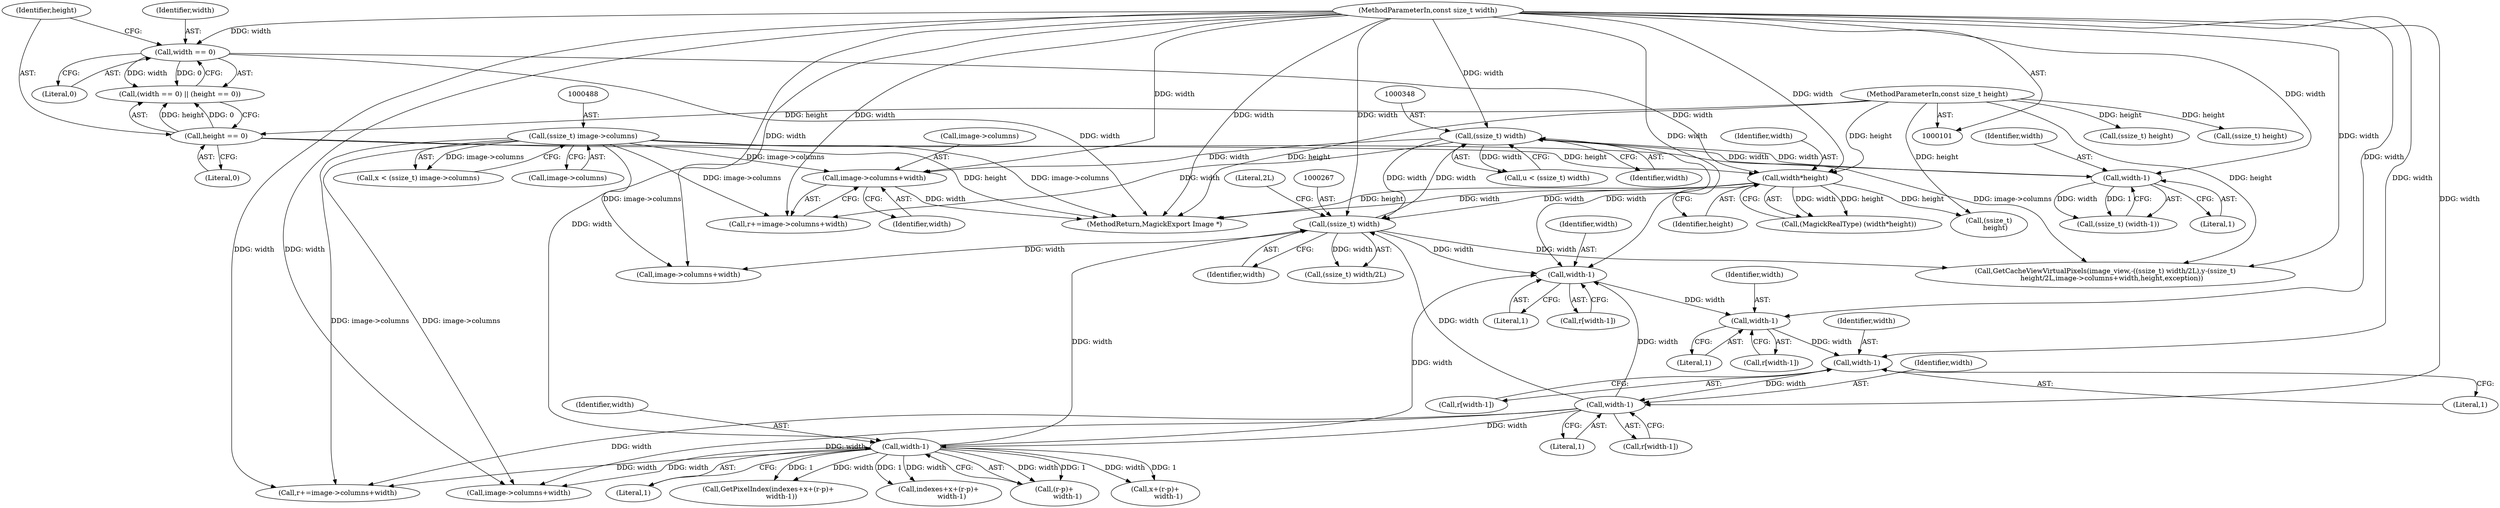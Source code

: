 digraph "0_ImageMagick6_35c7032723d85eee7318ff6c82f031fa2666b773@pointer" {
"1000476" [label="(Call,image->columns+width)"];
"1000487" [label="(Call,(ssize_t) image->columns)"];
"1000347" [label="(Call,(ssize_t) width)"];
"1000358" [label="(Call,width-1)"];
"1000103" [label="(MethodParameterIn,const size_t width)"];
"1000266" [label="(Call,(ssize_t) width)"];
"1000218" [label="(Call,width*height)"];
"1000175" [label="(Call,width == 0)"];
"1000178" [label="(Call,height == 0)"];
"1000104" [label="(MethodParameterIn,const size_t height)"];
"1000675" [label="(Call,width-1)"];
"1000650" [label="(Call,width-1)"];
"1000639" [label="(Call,width-1)"];
"1000628" [label="(Call,width-1)"];
"1000617" [label="(Call,width-1)"];
"1000266" [label="(Call,(ssize_t) width)"];
"1000356" [label="(Call,(ssize_t) (width-1))"];
"1000615" [label="(Call,r[width-1])"];
"1000179" [label="(Identifier,height)"];
"1000269" [label="(Literal,2L)"];
"1000651" [label="(Identifier,width)"];
"1000103" [label="(MethodParameterIn,const size_t width)"];
"1000104" [label="(MethodParameterIn,const size_t height)"];
"1000678" [label="(Call,r+=image->columns+width)"];
"1000219" [label="(Identifier,width)"];
"1000652" [label="(Literal,1)"];
"1000619" [label="(Literal,1)"];
"1000648" [label="(Call,r[width-1])"];
"1000175" [label="(Call,width == 0)"];
"1000641" [label="(Literal,1)"];
"1000485" [label="(Call,x < (ssize_t) image->columns)"];
"1000639" [label="(Call,width-1)"];
"1000667" [label="(Call,indexes+x+(r-p)+\n            width-1)"];
"1000669" [label="(Call,x+(r-p)+\n            width-1)"];
"1000628" [label="(Call,width-1)"];
"1000476" [label="(Call,image->columns+width)"];
"1000262" [label="(Call,GetCacheViewVirtualPixels(image_view,-((ssize_t) width/2L),y-(ssize_t)\n      height/2L,image->columns+width,height,exception))"];
"1000220" [label="(Identifier,height)"];
"1000174" [label="(Call,(width == 0) || (height == 0))"];
"1000677" [label="(Literal,1)"];
"1000480" [label="(Identifier,width)"];
"1000680" [label="(Call,image->columns+width)"];
"1000176" [label="(Identifier,width)"];
"1000474" [label="(Call,r+=image->columns+width)"];
"1000358" [label="(Call,width-1)"];
"1000640" [label="(Identifier,width)"];
"1000637" [label="(Call,r[width-1])"];
"1000487" [label="(Call,(ssize_t) image->columns)"];
"1000345" [label="(Call,u < (ssize_t) width)"];
"1000618" [label="(Identifier,width)"];
"1000666" [label="(Call,GetPixelIndex(indexes+x+(r-p)+\n            width-1))"];
"1000359" [label="(Identifier,width)"];
"1000676" [label="(Identifier,width)"];
"1000265" [label="(Call,(ssize_t) width/2L)"];
"1000177" [label="(Literal,0)"];
"1000347" [label="(Call,(ssize_t) width)"];
"1000893" [label="(MethodReturn,MagickExport Image *)"];
"1000218" [label="(Call,width*height)"];
"1000477" [label="(Call,image->columns)"];
"1000277" [label="(Call,image->columns+width)"];
"1000671" [label="(Call,(r-p)+\n            width-1)"];
"1000626" [label="(Call,r[width-1])"];
"1000630" [label="(Literal,1)"];
"1000650" [label="(Call,width-1)"];
"1000180" [label="(Literal,0)"];
"1000178" [label="(Call,height == 0)"];
"1000349" [label="(Identifier,width)"];
"1000675" [label="(Call,width-1)"];
"1000617" [label="(Call,width-1)"];
"1000273" [label="(Call,(ssize_t)\n      height)"];
"1000335" [label="(Call,(ssize_t) height)"];
"1000268" [label="(Identifier,width)"];
"1000360" [label="(Literal,1)"];
"1000546" [label="(Call,(ssize_t) height)"];
"1000489" [label="(Call,image->columns)"];
"1000629" [label="(Identifier,width)"];
"1000216" [label="(Call,(MagickRealType) (width*height))"];
"1000476" -> "1000474"  [label="AST: "];
"1000476" -> "1000480"  [label="CFG: "];
"1000477" -> "1000476"  [label="AST: "];
"1000480" -> "1000476"  [label="AST: "];
"1000474" -> "1000476"  [label="CFG: "];
"1000476" -> "1000893"  [label="DDG: width"];
"1000487" -> "1000476"  [label="DDG: image->columns"];
"1000347" -> "1000476"  [label="DDG: width"];
"1000103" -> "1000476"  [label="DDG: width"];
"1000487" -> "1000485"  [label="AST: "];
"1000487" -> "1000489"  [label="CFG: "];
"1000488" -> "1000487"  [label="AST: "];
"1000489" -> "1000487"  [label="AST: "];
"1000485" -> "1000487"  [label="CFG: "];
"1000487" -> "1000893"  [label="DDG: image->columns"];
"1000487" -> "1000262"  [label="DDG: image->columns"];
"1000487" -> "1000277"  [label="DDG: image->columns"];
"1000487" -> "1000474"  [label="DDG: image->columns"];
"1000487" -> "1000485"  [label="DDG: image->columns"];
"1000487" -> "1000678"  [label="DDG: image->columns"];
"1000487" -> "1000680"  [label="DDG: image->columns"];
"1000347" -> "1000345"  [label="AST: "];
"1000347" -> "1000349"  [label="CFG: "];
"1000348" -> "1000347"  [label="AST: "];
"1000349" -> "1000347"  [label="AST: "];
"1000345" -> "1000347"  [label="CFG: "];
"1000347" -> "1000266"  [label="DDG: width"];
"1000347" -> "1000345"  [label="DDG: width"];
"1000358" -> "1000347"  [label="DDG: width"];
"1000103" -> "1000347"  [label="DDG: width"];
"1000266" -> "1000347"  [label="DDG: width"];
"1000347" -> "1000358"  [label="DDG: width"];
"1000347" -> "1000474"  [label="DDG: width"];
"1000347" -> "1000617"  [label="DDG: width"];
"1000358" -> "1000356"  [label="AST: "];
"1000358" -> "1000360"  [label="CFG: "];
"1000359" -> "1000358"  [label="AST: "];
"1000360" -> "1000358"  [label="AST: "];
"1000356" -> "1000358"  [label="CFG: "];
"1000358" -> "1000356"  [label="DDG: width"];
"1000358" -> "1000356"  [label="DDG: 1"];
"1000103" -> "1000358"  [label="DDG: width"];
"1000103" -> "1000101"  [label="AST: "];
"1000103" -> "1000893"  [label="DDG: width"];
"1000103" -> "1000175"  [label="DDG: width"];
"1000103" -> "1000218"  [label="DDG: width"];
"1000103" -> "1000266"  [label="DDG: width"];
"1000103" -> "1000262"  [label="DDG: width"];
"1000103" -> "1000277"  [label="DDG: width"];
"1000103" -> "1000474"  [label="DDG: width"];
"1000103" -> "1000617"  [label="DDG: width"];
"1000103" -> "1000628"  [label="DDG: width"];
"1000103" -> "1000639"  [label="DDG: width"];
"1000103" -> "1000650"  [label="DDG: width"];
"1000103" -> "1000675"  [label="DDG: width"];
"1000103" -> "1000678"  [label="DDG: width"];
"1000103" -> "1000680"  [label="DDG: width"];
"1000266" -> "1000265"  [label="AST: "];
"1000266" -> "1000268"  [label="CFG: "];
"1000267" -> "1000266"  [label="AST: "];
"1000268" -> "1000266"  [label="AST: "];
"1000269" -> "1000266"  [label="CFG: "];
"1000266" -> "1000265"  [label="DDG: width"];
"1000218" -> "1000266"  [label="DDG: width"];
"1000675" -> "1000266"  [label="DDG: width"];
"1000650" -> "1000266"  [label="DDG: width"];
"1000266" -> "1000262"  [label="DDG: width"];
"1000266" -> "1000277"  [label="DDG: width"];
"1000266" -> "1000617"  [label="DDG: width"];
"1000218" -> "1000216"  [label="AST: "];
"1000218" -> "1000220"  [label="CFG: "];
"1000219" -> "1000218"  [label="AST: "];
"1000220" -> "1000218"  [label="AST: "];
"1000216" -> "1000218"  [label="CFG: "];
"1000218" -> "1000893"  [label="DDG: width"];
"1000218" -> "1000893"  [label="DDG: height"];
"1000218" -> "1000216"  [label="DDG: width"];
"1000218" -> "1000216"  [label="DDG: height"];
"1000175" -> "1000218"  [label="DDG: width"];
"1000178" -> "1000218"  [label="DDG: height"];
"1000104" -> "1000218"  [label="DDG: height"];
"1000218" -> "1000273"  [label="DDG: height"];
"1000175" -> "1000174"  [label="AST: "];
"1000175" -> "1000177"  [label="CFG: "];
"1000176" -> "1000175"  [label="AST: "];
"1000177" -> "1000175"  [label="AST: "];
"1000179" -> "1000175"  [label="CFG: "];
"1000174" -> "1000175"  [label="CFG: "];
"1000175" -> "1000893"  [label="DDG: width"];
"1000175" -> "1000174"  [label="DDG: width"];
"1000175" -> "1000174"  [label="DDG: 0"];
"1000178" -> "1000174"  [label="AST: "];
"1000178" -> "1000180"  [label="CFG: "];
"1000179" -> "1000178"  [label="AST: "];
"1000180" -> "1000178"  [label="AST: "];
"1000174" -> "1000178"  [label="CFG: "];
"1000178" -> "1000893"  [label="DDG: height"];
"1000178" -> "1000174"  [label="DDG: height"];
"1000178" -> "1000174"  [label="DDG: 0"];
"1000104" -> "1000178"  [label="DDG: height"];
"1000104" -> "1000101"  [label="AST: "];
"1000104" -> "1000893"  [label="DDG: height"];
"1000104" -> "1000273"  [label="DDG: height"];
"1000104" -> "1000262"  [label="DDG: height"];
"1000104" -> "1000335"  [label="DDG: height"];
"1000104" -> "1000546"  [label="DDG: height"];
"1000675" -> "1000671"  [label="AST: "];
"1000675" -> "1000677"  [label="CFG: "];
"1000676" -> "1000675"  [label="AST: "];
"1000677" -> "1000675"  [label="AST: "];
"1000671" -> "1000675"  [label="CFG: "];
"1000675" -> "1000617"  [label="DDG: width"];
"1000675" -> "1000666"  [label="DDG: width"];
"1000675" -> "1000666"  [label="DDG: 1"];
"1000675" -> "1000667"  [label="DDG: width"];
"1000675" -> "1000667"  [label="DDG: 1"];
"1000675" -> "1000669"  [label="DDG: width"];
"1000675" -> "1000669"  [label="DDG: 1"];
"1000675" -> "1000671"  [label="DDG: width"];
"1000675" -> "1000671"  [label="DDG: 1"];
"1000650" -> "1000675"  [label="DDG: width"];
"1000675" -> "1000678"  [label="DDG: width"];
"1000675" -> "1000680"  [label="DDG: width"];
"1000650" -> "1000648"  [label="AST: "];
"1000650" -> "1000652"  [label="CFG: "];
"1000651" -> "1000650"  [label="AST: "];
"1000652" -> "1000650"  [label="AST: "];
"1000648" -> "1000650"  [label="CFG: "];
"1000650" -> "1000617"  [label="DDG: width"];
"1000639" -> "1000650"  [label="DDG: width"];
"1000650" -> "1000678"  [label="DDG: width"];
"1000650" -> "1000680"  [label="DDG: width"];
"1000639" -> "1000637"  [label="AST: "];
"1000639" -> "1000641"  [label="CFG: "];
"1000640" -> "1000639"  [label="AST: "];
"1000641" -> "1000639"  [label="AST: "];
"1000637" -> "1000639"  [label="CFG: "];
"1000628" -> "1000639"  [label="DDG: width"];
"1000628" -> "1000626"  [label="AST: "];
"1000628" -> "1000630"  [label="CFG: "];
"1000629" -> "1000628"  [label="AST: "];
"1000630" -> "1000628"  [label="AST: "];
"1000626" -> "1000628"  [label="CFG: "];
"1000617" -> "1000628"  [label="DDG: width"];
"1000617" -> "1000615"  [label="AST: "];
"1000617" -> "1000619"  [label="CFG: "];
"1000618" -> "1000617"  [label="AST: "];
"1000619" -> "1000617"  [label="AST: "];
"1000615" -> "1000617"  [label="CFG: "];
}
